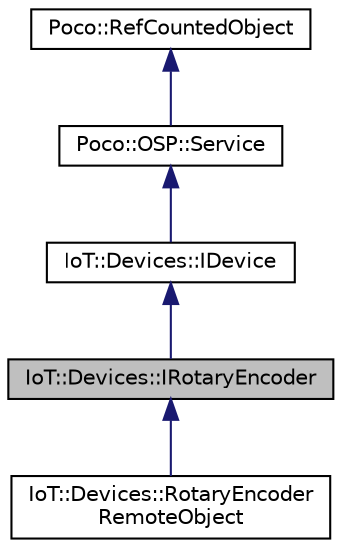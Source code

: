 digraph "IoT::Devices::IRotaryEncoder"
{
 // LATEX_PDF_SIZE
  edge [fontname="Helvetica",fontsize="10",labelfontname="Helvetica",labelfontsize="10"];
  node [fontname="Helvetica",fontsize="10",shape=record];
  Node1 [label="IoT::Devices::IRotaryEncoder",height=0.2,width=0.4,color="black", fillcolor="grey75", style="filled", fontcolor="black",tooltip="A rotary encoder with an optional push button."];
  Node2 -> Node1 [dir="back",color="midnightblue",fontsize="10",style="solid"];
  Node2 [label="IoT::Devices::IDevice",height=0.2,width=0.4,color="black", fillcolor="white", style="filled",URL="$classIoT_1_1Devices_1_1IDevice.html",tooltip=" "];
  Node3 -> Node2 [dir="back",color="midnightblue",fontsize="10",style="solid"];
  Node3 [label="Poco::OSP::Service",height=0.2,width=0.4,color="black", fillcolor="white", style="filled",URL="$classPoco_1_1OSP_1_1Service.html",tooltip=" "];
  Node4 -> Node3 [dir="back",color="midnightblue",fontsize="10",style="solid"];
  Node4 [label="Poco::RefCountedObject",height=0.2,width=0.4,color="black", fillcolor="white", style="filled",URL="$classPoco_1_1RefCountedObject.html",tooltip=" "];
  Node1 -> Node5 [dir="back",color="midnightblue",fontsize="10",style="solid"];
  Node5 [label="IoT::Devices::RotaryEncoder\lRemoteObject",height=0.2,width=0.4,color="black", fillcolor="white", style="filled",URL="$classIoT_1_1Devices_1_1RotaryEncoderRemoteObject.html",tooltip="A rotary encoder with an optional push button."];
}
